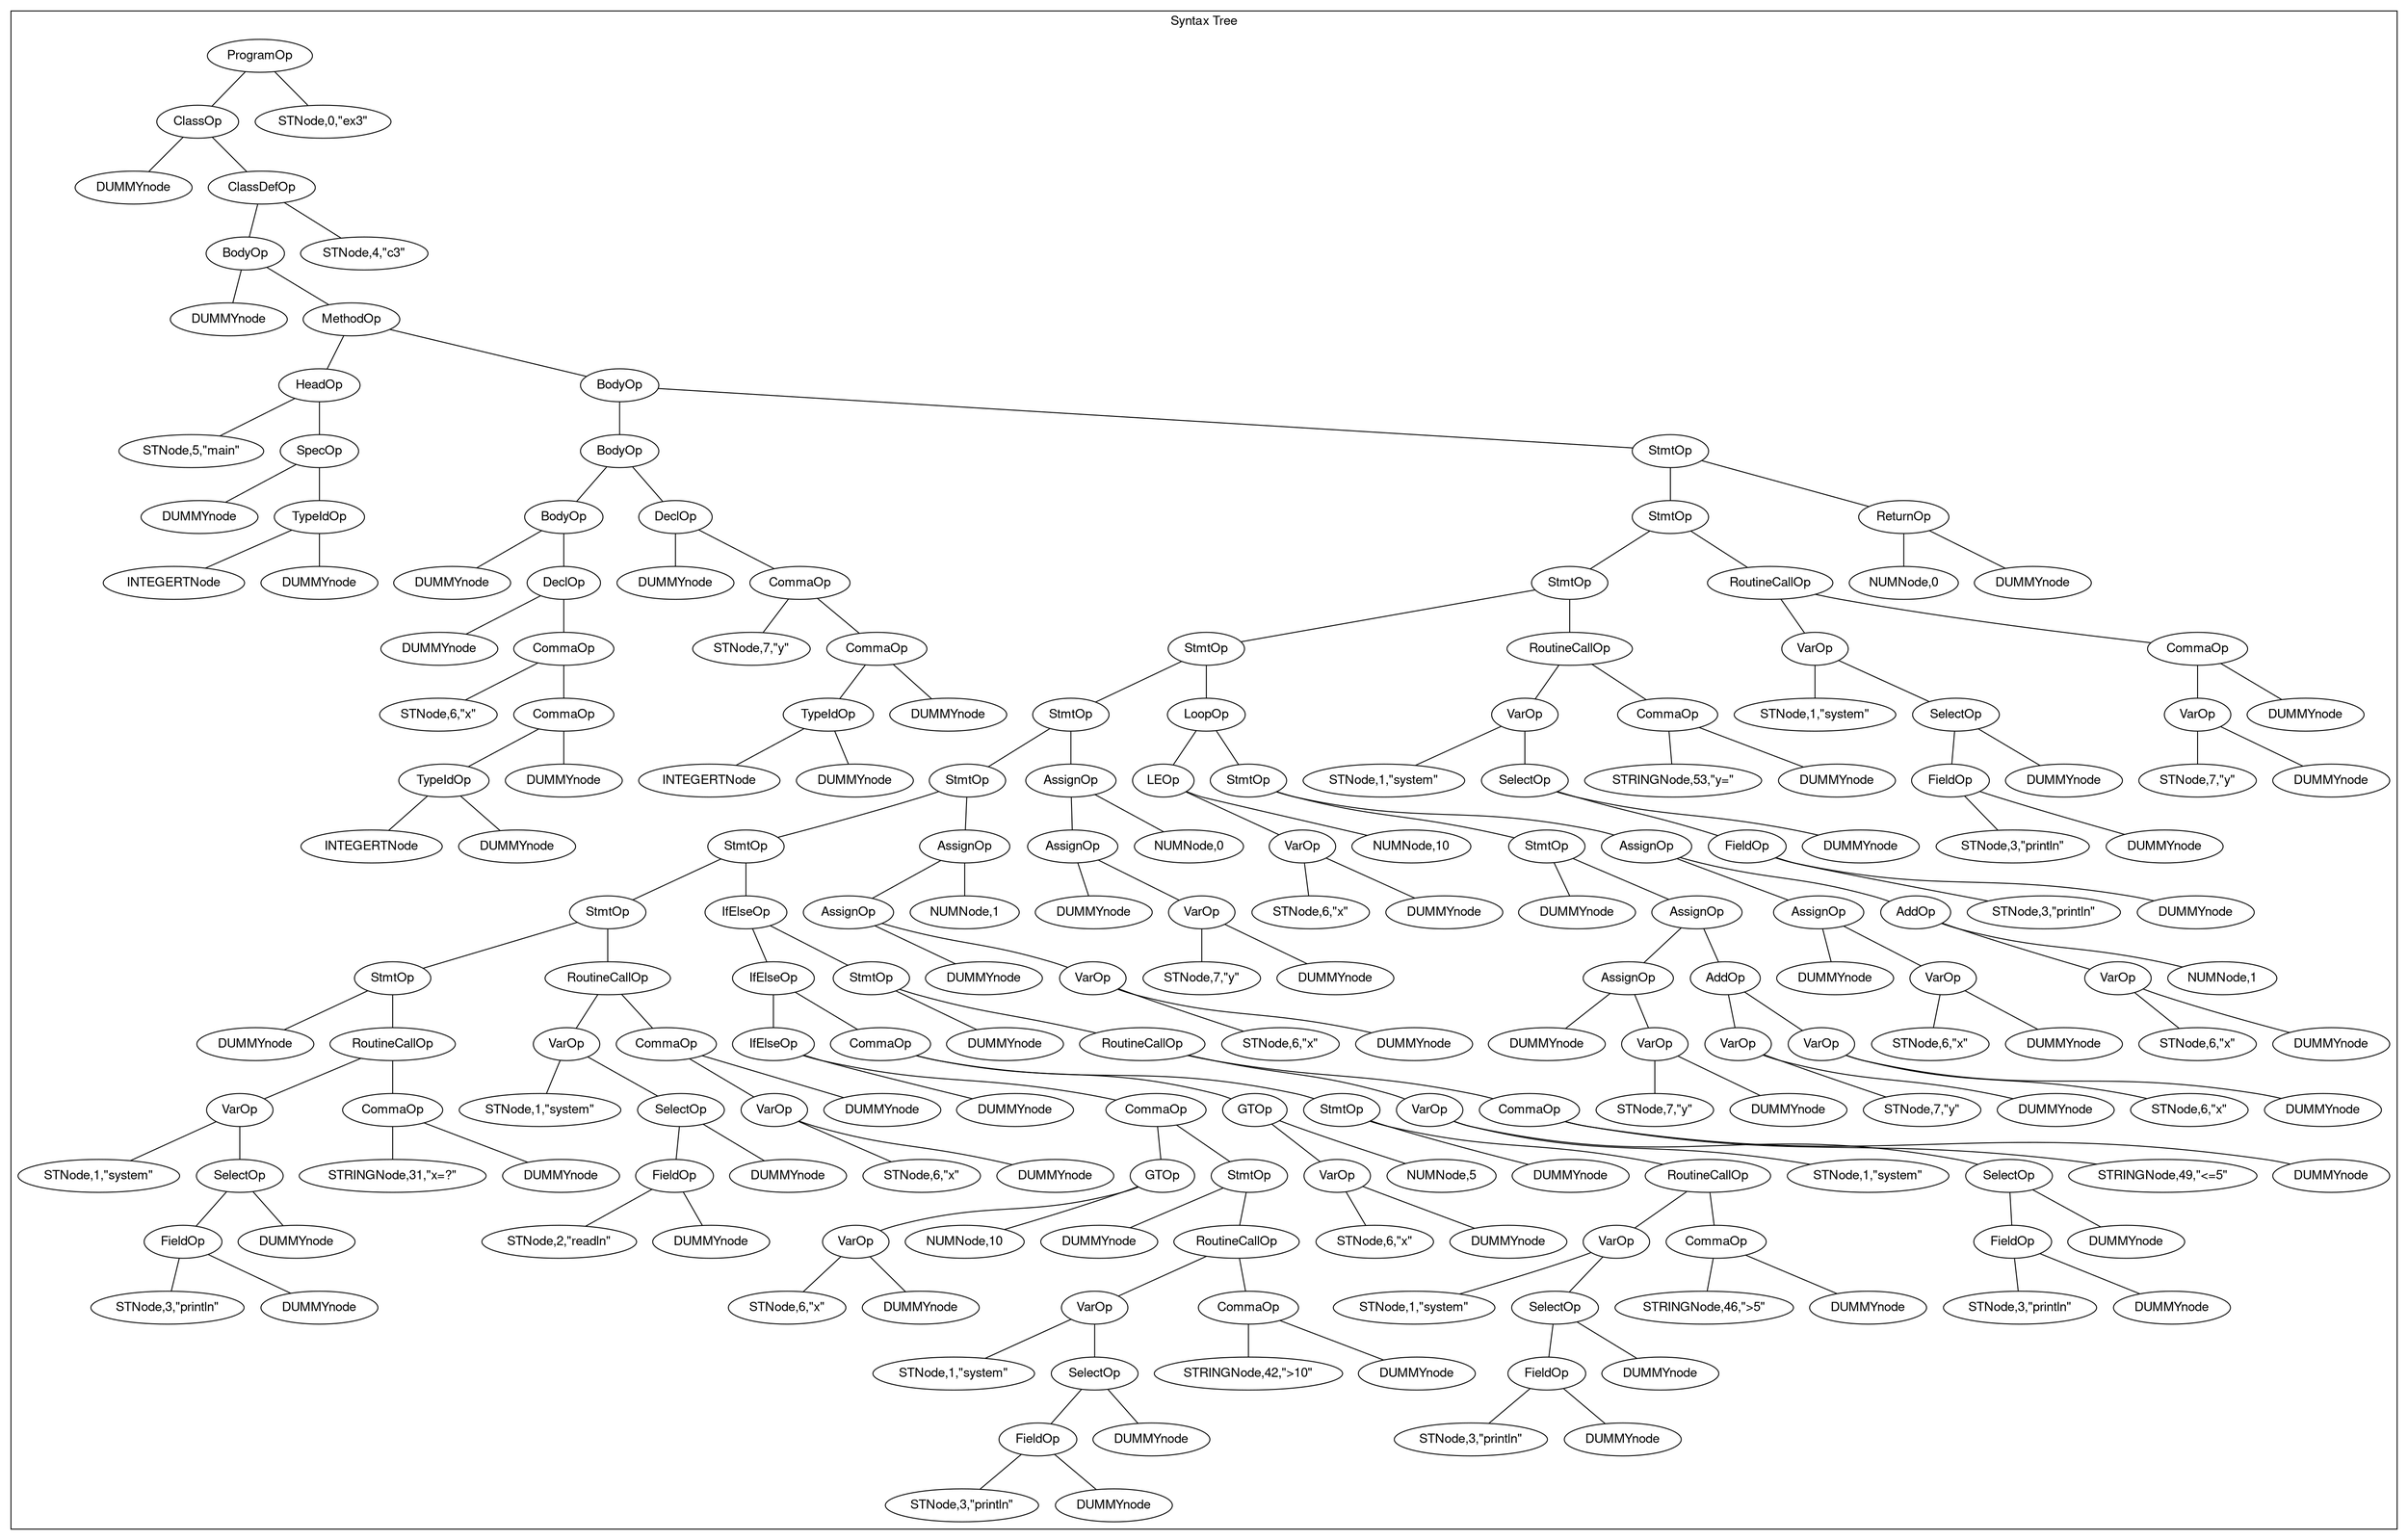 graph "" 
   { 
   fontname="Helvetica,Arial,sans-serif" 
   node [fontname="Helvetica,Arial,sans-serif"] 
   edge [fontname="Helvetica,Arial,sans-serif"] 
   
   subgraph cluster01 
   { 
   label="Syntax Tree" 
   n [label="ProgramOp"] ;
   n0 [label="ClassOp"] ;
   n -- n0 ;
   n00 [label="DUMMYnode"] ;
   n0 -- n00 ;
   n01 [label="ClassDefOp"] ;
   n0 -- n01 ;
   n010 [label="BodyOp"] ;
   n01 -- n010 ;
   n0100 [label="DUMMYnode"] ;
   n010 -- n0100 ;
   n0101 [label="MethodOp"] ;
   n010 -- n0101 ;
   n01010 [label="HeadOp"] ;
   n0101 -- n01010 ;
   n010100 [label="STNode,5,\"main\""] ;
   n01010 -- n010100 ;
   n010101 [label="SpecOp"] ;
   n01010 -- n010101 ;
   n0101010 [label="DUMMYnode"] ;
   n010101 -- n0101010 ;
   n0101011 [label="TypeIdOp"] ;
   n010101 -- n0101011 ;
   n01010110 [label="INTEGERTNode"] ;
   n0101011 -- n01010110 ;
   n01010111 [label="DUMMYnode"] ;
   n0101011 -- n01010111 ;
   n01011 [label="BodyOp"] ;
   n0101 -- n01011 ;
   n010110 [label="BodyOp"] ;
   n01011 -- n010110 ;
   n0101100 [label="BodyOp"] ;
   n010110 -- n0101100 ;
   n01011000 [label="DUMMYnode"] ;
   n0101100 -- n01011000 ;
   n01011001 [label="DeclOp"] ;
   n0101100 -- n01011001 ;
   n010110010 [label="DUMMYnode"] ;
   n01011001 -- n010110010 ;
   n010110011 [label="CommaOp"] ;
   n01011001 -- n010110011 ;
   n0101100110 [label="STNode,6,\"x\""] ;
   n010110011 -- n0101100110 ;
   n0101100111 [label="CommaOp"] ;
   n010110011 -- n0101100111 ;
   n01011001110 [label="TypeIdOp"] ;
   n0101100111 -- n01011001110 ;
   n010110011100 [label="INTEGERTNode"] ;
   n01011001110 -- n010110011100 ;
   n010110011101 [label="DUMMYnode"] ;
   n01011001110 -- n010110011101 ;
   n01011001111 [label="DUMMYnode"] ;
   n0101100111 -- n01011001111 ;
   n0101101 [label="DeclOp"] ;
   n010110 -- n0101101 ;
   n01011010 [label="DUMMYnode"] ;
   n0101101 -- n01011010 ;
   n01011011 [label="CommaOp"] ;
   n0101101 -- n01011011 ;
   n010110110 [label="STNode,7,\"y\""] ;
   n01011011 -- n010110110 ;
   n010110111 [label="CommaOp"] ;
   n01011011 -- n010110111 ;
   n0101101110 [label="TypeIdOp"] ;
   n010110111 -- n0101101110 ;
   n01011011100 [label="INTEGERTNode"] ;
   n0101101110 -- n01011011100 ;
   n01011011101 [label="DUMMYnode"] ;
   n0101101110 -- n01011011101 ;
   n0101101111 [label="DUMMYnode"] ;
   n010110111 -- n0101101111 ;
   n010111 [label="StmtOp"] ;
   n01011 -- n010111 ;
   n0101110 [label="StmtOp"] ;
   n010111 -- n0101110 ;
   n01011100 [label="StmtOp"] ;
   n0101110 -- n01011100 ;
   n010111000 [label="StmtOp"] ;
   n01011100 -- n010111000 ;
   n0101110000 [label="StmtOp"] ;
   n010111000 -- n0101110000 ;
   n01011100000 [label="StmtOp"] ;
   n0101110000 -- n01011100000 ;
   n010111000000 [label="StmtOp"] ;
   n01011100000 -- n010111000000 ;
   n0101110000000 [label="StmtOp"] ;
   n010111000000 -- n0101110000000 ;
   n01011100000000 [label="StmtOp"] ;
   n0101110000000 -- n01011100000000 ;
   n010111000000000 [label="DUMMYnode"] ;
   n01011100000000 -- n010111000000000 ;
   n010111000000001 [label="RoutineCallOp"] ;
   n01011100000000 -- n010111000000001 ;
   n0101110000000010 [label="VarOp"] ;
   n010111000000001 -- n0101110000000010 ;
   n01011100000000100 [label="STNode,1,\"system\""] ;
   n0101110000000010 -- n01011100000000100 ;
   n01011100000000101 [label="SelectOp"] ;
   n0101110000000010 -- n01011100000000101 ;
   n010111000000001010 [label="FieldOp"] ;
   n01011100000000101 -- n010111000000001010 ;
   n0101110000000010100 [label="STNode,3,\"println\""] ;
   n010111000000001010 -- n0101110000000010100 ;
   n0101110000000010101 [label="DUMMYnode"] ;
   n010111000000001010 -- n0101110000000010101 ;
   n010111000000001011 [label="DUMMYnode"] ;
   n01011100000000101 -- n010111000000001011 ;
   n0101110000000011 [label="CommaOp"] ;
   n010111000000001 -- n0101110000000011 ;
   n01011100000000110 [label="STRINGNode,31,\"x=?\""] ;
   n0101110000000011 -- n01011100000000110 ;
   n01011100000000111 [label="DUMMYnode"] ;
   n0101110000000011 -- n01011100000000111 ;
   n01011100000001 [label="RoutineCallOp"] ;
   n0101110000000 -- n01011100000001 ;
   n010111000000010 [label="VarOp"] ;
   n01011100000001 -- n010111000000010 ;
   n0101110000000100 [label="STNode,1,\"system\""] ;
   n010111000000010 -- n0101110000000100 ;
   n0101110000000101 [label="SelectOp"] ;
   n010111000000010 -- n0101110000000101 ;
   n01011100000001010 [label="FieldOp"] ;
   n0101110000000101 -- n01011100000001010 ;
   n010111000000010100 [label="STNode,2,\"readln\""] ;
   n01011100000001010 -- n010111000000010100 ;
   n010111000000010101 [label="DUMMYnode"] ;
   n01011100000001010 -- n010111000000010101 ;
   n01011100000001011 [label="DUMMYnode"] ;
   n0101110000000101 -- n01011100000001011 ;
   n010111000000011 [label="CommaOp"] ;
   n01011100000001 -- n010111000000011 ;
   n0101110000000110 [label="VarOp"] ;
   n010111000000011 -- n0101110000000110 ;
   n01011100000001100 [label="STNode,6,\"x\""] ;
   n0101110000000110 -- n01011100000001100 ;
   n01011100000001101 [label="DUMMYnode"] ;
   n0101110000000110 -- n01011100000001101 ;
   n0101110000000111 [label="DUMMYnode"] ;
   n010111000000011 -- n0101110000000111 ;
   n0101110000001 [label="IfElseOp"] ;
   n010111000000 -- n0101110000001 ;
   n01011100000010 [label="IfElseOp"] ;
   n0101110000001 -- n01011100000010 ;
   n010111000000100 [label="IfElseOp"] ;
   n01011100000010 -- n010111000000100 ;
   n0101110000001000 [label="DUMMYnode"] ;
   n010111000000100 -- n0101110000001000 ;
   n0101110000001001 [label="CommaOp"] ;
   n010111000000100 -- n0101110000001001 ;
   n01011100000010010 [label="GTOp"] ;
   n0101110000001001 -- n01011100000010010 ;
   n010111000000100100 [label="VarOp"] ;
   n01011100000010010 -- n010111000000100100 ;
   n0101110000001001000 [label="STNode,6,\"x\""] ;
   n010111000000100100 -- n0101110000001001000 ;
   n0101110000001001001 [label="DUMMYnode"] ;
   n010111000000100100 -- n0101110000001001001 ;
   n010111000000100101 [label="NUMNode,10"] ;
   n01011100000010010 -- n010111000000100101 ;
   n01011100000010011 [label="StmtOp"] ;
   n0101110000001001 -- n01011100000010011 ;
   n010111000000100110 [label="DUMMYnode"] ;
   n01011100000010011 -- n010111000000100110 ;
   n010111000000100111 [label="RoutineCallOp"] ;
   n01011100000010011 -- n010111000000100111 ;
   n0101110000001001110 [label="VarOp"] ;
   n010111000000100111 -- n0101110000001001110 ;
   n01011100000010011100 [label="STNode,1,\"system\""] ;
   n0101110000001001110 -- n01011100000010011100 ;
   n01011100000010011101 [label="SelectOp"] ;
   n0101110000001001110 -- n01011100000010011101 ;
   n010111000000100111010 [label="FieldOp"] ;
   n01011100000010011101 -- n010111000000100111010 ;
   n0101110000001001110100 [label="STNode,3,\"println\""] ;
   n010111000000100111010 -- n0101110000001001110100 ;
   n0101110000001001110101 [label="DUMMYnode"] ;
   n010111000000100111010 -- n0101110000001001110101 ;
   n010111000000100111011 [label="DUMMYnode"] ;
   n01011100000010011101 -- n010111000000100111011 ;
   n0101110000001001111 [label="CommaOp"] ;
   n010111000000100111 -- n0101110000001001111 ;
   n01011100000010011110 [label="STRINGNode,42,\">10\""] ;
   n0101110000001001111 -- n01011100000010011110 ;
   n01011100000010011111 [label="DUMMYnode"] ;
   n0101110000001001111 -- n01011100000010011111 ;
   n010111000000101 [label="CommaOp"] ;
   n01011100000010 -- n010111000000101 ;
   n0101110000001010 [label="GTOp"] ;
   n010111000000101 -- n0101110000001010 ;
   n01011100000010100 [label="VarOp"] ;
   n0101110000001010 -- n01011100000010100 ;
   n010111000000101000 [label="STNode,6,\"x\""] ;
   n01011100000010100 -- n010111000000101000 ;
   n010111000000101001 [label="DUMMYnode"] ;
   n01011100000010100 -- n010111000000101001 ;
   n01011100000010101 [label="NUMNode,5"] ;
   n0101110000001010 -- n01011100000010101 ;
   n0101110000001011 [label="StmtOp"] ;
   n010111000000101 -- n0101110000001011 ;
   n01011100000010110 [label="DUMMYnode"] ;
   n0101110000001011 -- n01011100000010110 ;
   n01011100000010111 [label="RoutineCallOp"] ;
   n0101110000001011 -- n01011100000010111 ;
   n010111000000101110 [label="VarOp"] ;
   n01011100000010111 -- n010111000000101110 ;
   n0101110000001011100 [label="STNode,1,\"system\""] ;
   n010111000000101110 -- n0101110000001011100 ;
   n0101110000001011101 [label="SelectOp"] ;
   n010111000000101110 -- n0101110000001011101 ;
   n01011100000010111010 [label="FieldOp"] ;
   n0101110000001011101 -- n01011100000010111010 ;
   n010111000000101110100 [label="STNode,3,\"println\""] ;
   n01011100000010111010 -- n010111000000101110100 ;
   n010111000000101110101 [label="DUMMYnode"] ;
   n01011100000010111010 -- n010111000000101110101 ;
   n01011100000010111011 [label="DUMMYnode"] ;
   n0101110000001011101 -- n01011100000010111011 ;
   n010111000000101111 [label="CommaOp"] ;
   n01011100000010111 -- n010111000000101111 ;
   n0101110000001011110 [label="STRINGNode,46,\">5\""] ;
   n010111000000101111 -- n0101110000001011110 ;
   n0101110000001011111 [label="DUMMYnode"] ;
   n010111000000101111 -- n0101110000001011111 ;
   n01011100000011 [label="StmtOp"] ;
   n0101110000001 -- n01011100000011 ;
   n010111000000110 [label="DUMMYnode"] ;
   n01011100000011 -- n010111000000110 ;
   n010111000000111 [label="RoutineCallOp"] ;
   n01011100000011 -- n010111000000111 ;
   n0101110000001110 [label="VarOp"] ;
   n010111000000111 -- n0101110000001110 ;
   n01011100000011100 [label="STNode,1,\"system\""] ;
   n0101110000001110 -- n01011100000011100 ;
   n01011100000011101 [label="SelectOp"] ;
   n0101110000001110 -- n01011100000011101 ;
   n010111000000111010 [label="FieldOp"] ;
   n01011100000011101 -- n010111000000111010 ;
   n0101110000001110100 [label="STNode,3,\"println\""] ;
   n010111000000111010 -- n0101110000001110100 ;
   n0101110000001110101 [label="DUMMYnode"] ;
   n010111000000111010 -- n0101110000001110101 ;
   n010111000000111011 [label="DUMMYnode"] ;
   n01011100000011101 -- n010111000000111011 ;
   n0101110000001111 [label="CommaOp"] ;
   n010111000000111 -- n0101110000001111 ;
   n01011100000011110 [label="STRINGNode,49,\"<=5\""] ;
   n0101110000001111 -- n01011100000011110 ;
   n01011100000011111 [label="DUMMYnode"] ;
   n0101110000001111 -- n01011100000011111 ;
   n010111000001 [label="AssignOp"] ;
   n01011100000 -- n010111000001 ;
   n0101110000010 [label="AssignOp"] ;
   n010111000001 -- n0101110000010 ;
   n01011100000100 [label="DUMMYnode"] ;
   n0101110000010 -- n01011100000100 ;
   n01011100000101 [label="VarOp"] ;
   n0101110000010 -- n01011100000101 ;
   n010111000001010 [label="STNode,6,\"x\""] ;
   n01011100000101 -- n010111000001010 ;
   n010111000001011 [label="DUMMYnode"] ;
   n01011100000101 -- n010111000001011 ;
   n0101110000011 [label="NUMNode,1"] ;
   n010111000001 -- n0101110000011 ;
   n01011100001 [label="AssignOp"] ;
   n0101110000 -- n01011100001 ;
   n010111000010 [label="AssignOp"] ;
   n01011100001 -- n010111000010 ;
   n0101110000100 [label="DUMMYnode"] ;
   n010111000010 -- n0101110000100 ;
   n0101110000101 [label="VarOp"] ;
   n010111000010 -- n0101110000101 ;
   n01011100001010 [label="STNode,7,\"y\""] ;
   n0101110000101 -- n01011100001010 ;
   n01011100001011 [label="DUMMYnode"] ;
   n0101110000101 -- n01011100001011 ;
   n010111000011 [label="NUMNode,0"] ;
   n01011100001 -- n010111000011 ;
   n0101110001 [label="LoopOp"] ;
   n010111000 -- n0101110001 ;
   n01011100010 [label="LEOp"] ;
   n0101110001 -- n01011100010 ;
   n010111000100 [label="VarOp"] ;
   n01011100010 -- n010111000100 ;
   n0101110001000 [label="STNode,6,\"x\""] ;
   n010111000100 -- n0101110001000 ;
   n0101110001001 [label="DUMMYnode"] ;
   n010111000100 -- n0101110001001 ;
   n010111000101 [label="NUMNode,10"] ;
   n01011100010 -- n010111000101 ;
   n01011100011 [label="StmtOp"] ;
   n0101110001 -- n01011100011 ;
   n010111000110 [label="StmtOp"] ;
   n01011100011 -- n010111000110 ;
   n0101110001100 [label="DUMMYnode"] ;
   n010111000110 -- n0101110001100 ;
   n0101110001101 [label="AssignOp"] ;
   n010111000110 -- n0101110001101 ;
   n01011100011010 [label="AssignOp"] ;
   n0101110001101 -- n01011100011010 ;
   n010111000110100 [label="DUMMYnode"] ;
   n01011100011010 -- n010111000110100 ;
   n010111000110101 [label="VarOp"] ;
   n01011100011010 -- n010111000110101 ;
   n0101110001101010 [label="STNode,7,\"y\""] ;
   n010111000110101 -- n0101110001101010 ;
   n0101110001101011 [label="DUMMYnode"] ;
   n010111000110101 -- n0101110001101011 ;
   n01011100011011 [label="AddOp"] ;
   n0101110001101 -- n01011100011011 ;
   n010111000110110 [label="VarOp"] ;
   n01011100011011 -- n010111000110110 ;
   n0101110001101100 [label="STNode,7,\"y\""] ;
   n010111000110110 -- n0101110001101100 ;
   n0101110001101101 [label="DUMMYnode"] ;
   n010111000110110 -- n0101110001101101 ;
   n010111000110111 [label="VarOp"] ;
   n01011100011011 -- n010111000110111 ;
   n0101110001101110 [label="STNode,6,\"x\""] ;
   n010111000110111 -- n0101110001101110 ;
   n0101110001101111 [label="DUMMYnode"] ;
   n010111000110111 -- n0101110001101111 ;
   n010111000111 [label="AssignOp"] ;
   n01011100011 -- n010111000111 ;
   n0101110001110 [label="AssignOp"] ;
   n010111000111 -- n0101110001110 ;
   n01011100011100 [label="DUMMYnode"] ;
   n0101110001110 -- n01011100011100 ;
   n01011100011101 [label="VarOp"] ;
   n0101110001110 -- n01011100011101 ;
   n010111000111010 [label="STNode,6,\"x\""] ;
   n01011100011101 -- n010111000111010 ;
   n010111000111011 [label="DUMMYnode"] ;
   n01011100011101 -- n010111000111011 ;
   n0101110001111 [label="AddOp"] ;
   n010111000111 -- n0101110001111 ;
   n01011100011110 [label="VarOp"] ;
   n0101110001111 -- n01011100011110 ;
   n010111000111100 [label="STNode,6,\"x\""] ;
   n01011100011110 -- n010111000111100 ;
   n010111000111101 [label="DUMMYnode"] ;
   n01011100011110 -- n010111000111101 ;
   n01011100011111 [label="NUMNode,1"] ;
   n0101110001111 -- n01011100011111 ;
   n010111001 [label="RoutineCallOp"] ;
   n01011100 -- n010111001 ;
   n0101110010 [label="VarOp"] ;
   n010111001 -- n0101110010 ;
   n01011100100 [label="STNode,1,\"system\""] ;
   n0101110010 -- n01011100100 ;
   n01011100101 [label="SelectOp"] ;
   n0101110010 -- n01011100101 ;
   n010111001010 [label="FieldOp"] ;
   n01011100101 -- n010111001010 ;
   n0101110010100 [label="STNode,3,\"println\""] ;
   n010111001010 -- n0101110010100 ;
   n0101110010101 [label="DUMMYnode"] ;
   n010111001010 -- n0101110010101 ;
   n010111001011 [label="DUMMYnode"] ;
   n01011100101 -- n010111001011 ;
   n0101110011 [label="CommaOp"] ;
   n010111001 -- n0101110011 ;
   n01011100110 [label="STRINGNode,53,\"y=\""] ;
   n0101110011 -- n01011100110 ;
   n01011100111 [label="DUMMYnode"] ;
   n0101110011 -- n01011100111 ;
   n01011101 [label="RoutineCallOp"] ;
   n0101110 -- n01011101 ;
   n010111010 [label="VarOp"] ;
   n01011101 -- n010111010 ;
   n0101110100 [label="STNode,1,\"system\""] ;
   n010111010 -- n0101110100 ;
   n0101110101 [label="SelectOp"] ;
   n010111010 -- n0101110101 ;
   n01011101010 [label="FieldOp"] ;
   n0101110101 -- n01011101010 ;
   n010111010100 [label="STNode,3,\"println\""] ;
   n01011101010 -- n010111010100 ;
   n010111010101 [label="DUMMYnode"] ;
   n01011101010 -- n010111010101 ;
   n01011101011 [label="DUMMYnode"] ;
   n0101110101 -- n01011101011 ;
   n010111011 [label="CommaOp"] ;
   n01011101 -- n010111011 ;
   n0101110110 [label="VarOp"] ;
   n010111011 -- n0101110110 ;
   n01011101100 [label="STNode,7,\"y\""] ;
   n0101110110 -- n01011101100 ;
   n01011101101 [label="DUMMYnode"] ;
   n0101110110 -- n01011101101 ;
   n0101110111 [label="DUMMYnode"] ;
   n010111011 -- n0101110111 ;
   n0101111 [label="ReturnOp"] ;
   n010111 -- n0101111 ;
   n01011110 [label="NUMNode,0"] ;
   n0101111 -- n01011110 ;
   n01011111 [label="DUMMYnode"] ;
   n0101111 -- n01011111 ;
   n011 [label="STNode,4,\"c3\""] ;
   n01 -- n011 ;
   n1 [label="STNode,0,\"ex3\""] ;
   n -- n1 ;
   } 
   } 
